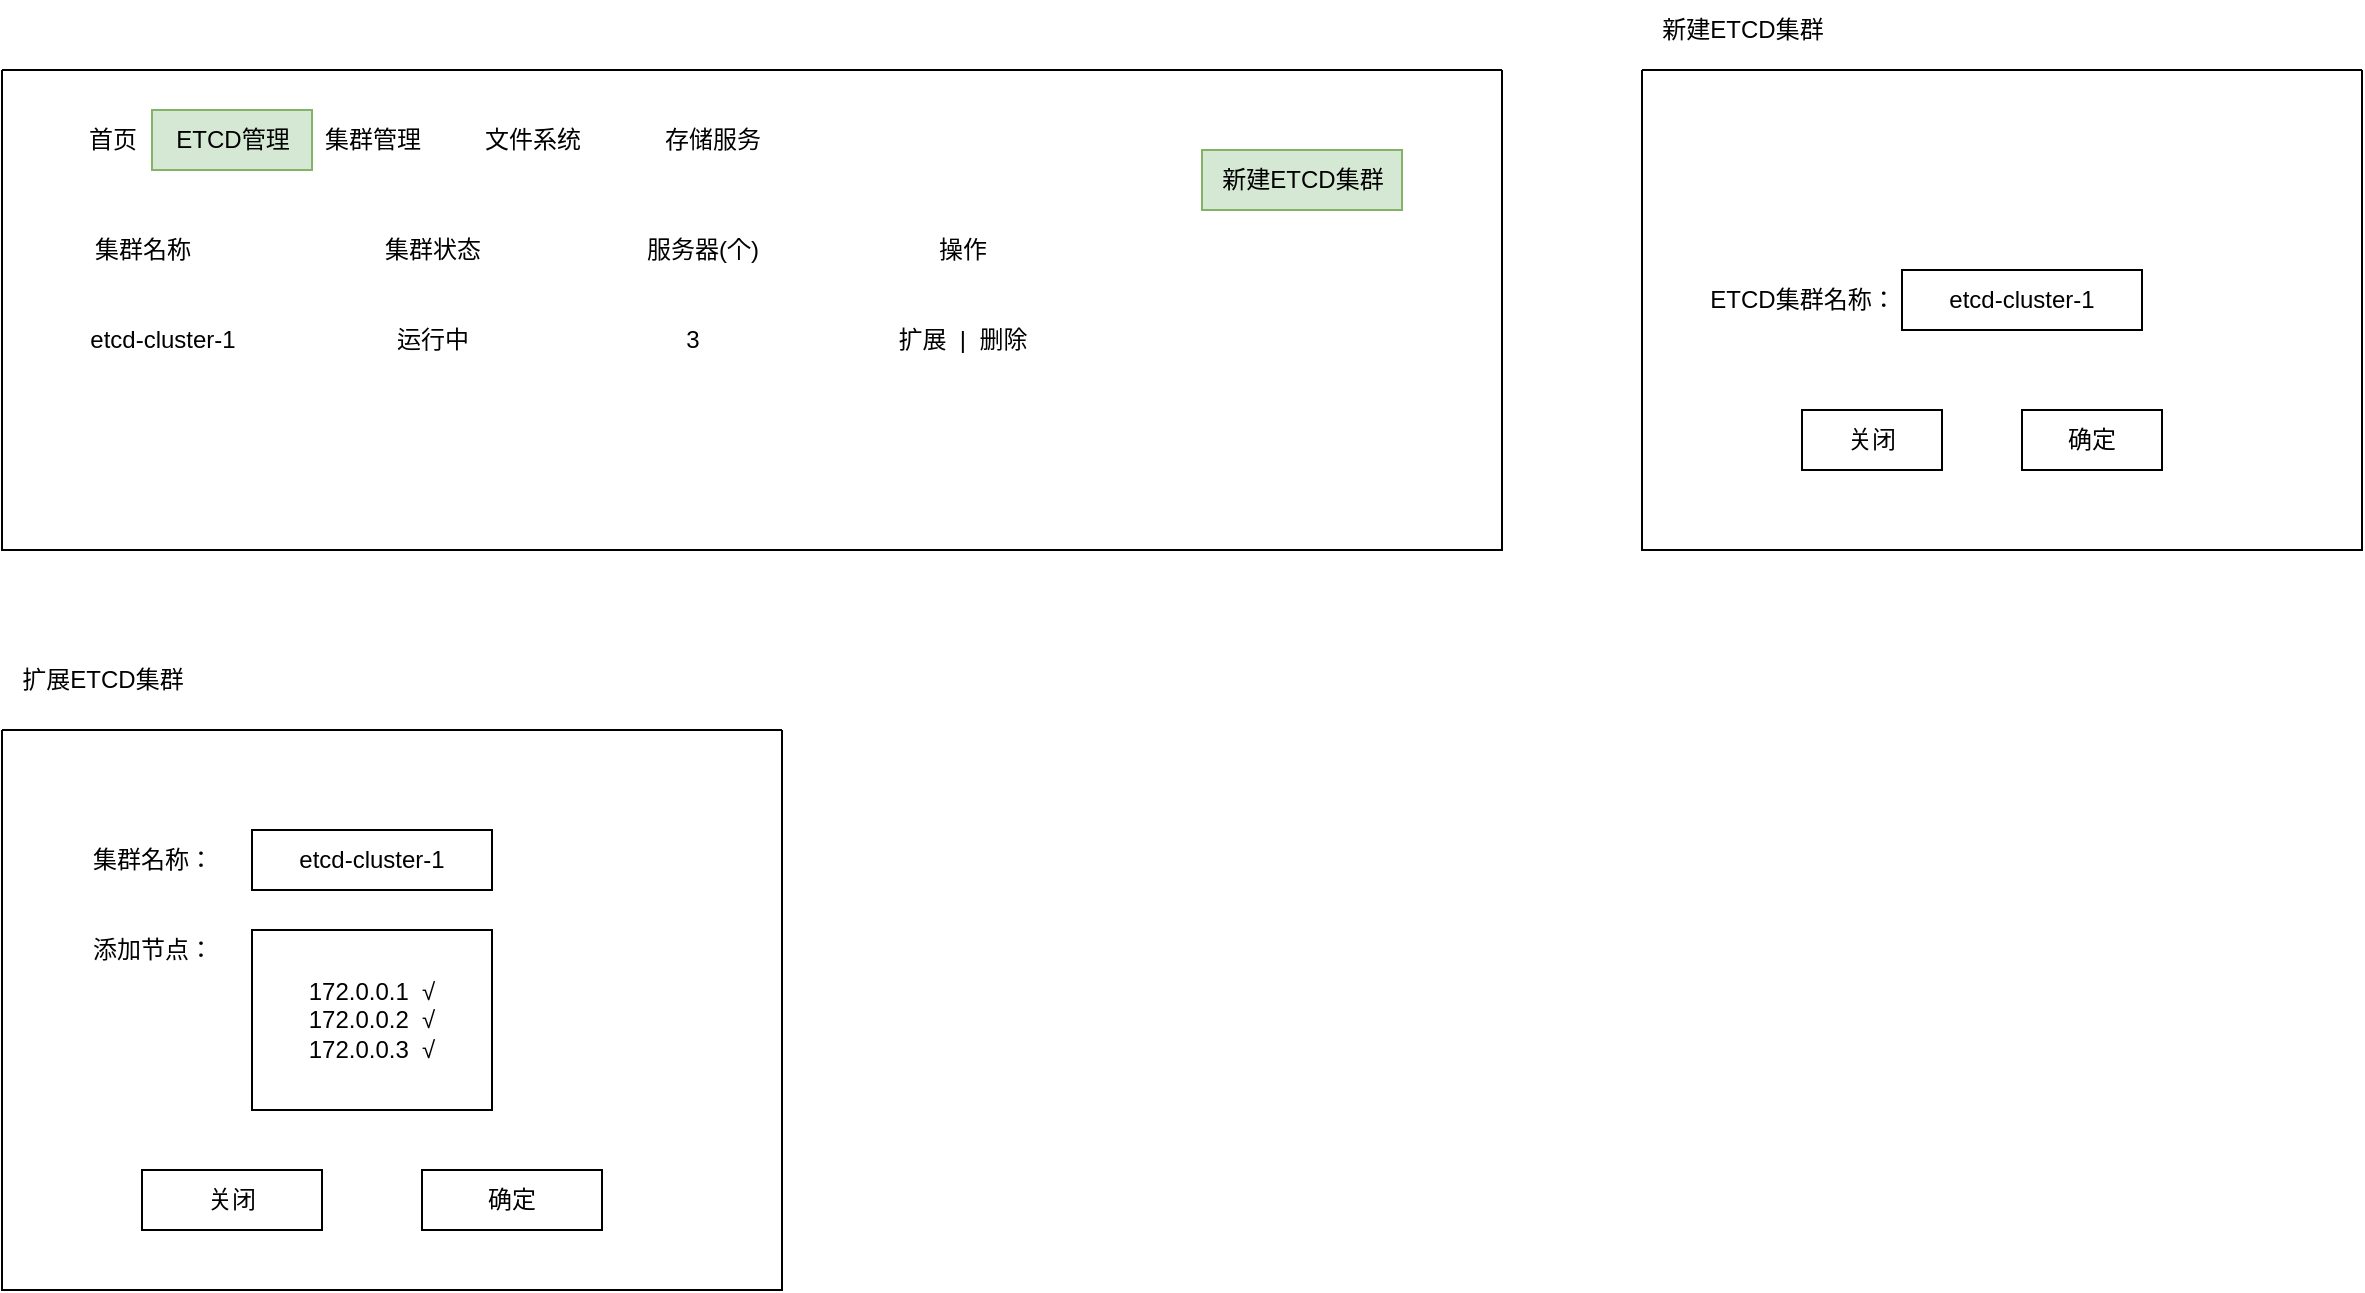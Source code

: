<mxfile version="20.5.3" type="github">
  <diagram id="0ozn_xqvC4fL78FhbusS" name="第 1 页">
    <mxGraphModel dx="1110" dy="1143" grid="1" gridSize="10" guides="1" tooltips="1" connect="1" arrows="1" fold="1" page="1" pageScale="1" pageWidth="1169" pageHeight="827" math="0" shadow="0">
      <root>
        <mxCell id="0" />
        <mxCell id="1" parent="0" />
        <mxCell id="nqdfyMP8T36QqYavoYLO-1" value="" style="swimlane;startSize=0;" vertex="1" parent="1">
          <mxGeometry x="60" y="50" width="750" height="240" as="geometry" />
        </mxCell>
        <mxCell id="nqdfyMP8T36QqYavoYLO-2" value="首页" style="text;html=1;align=center;verticalAlign=middle;resizable=0;points=[];autosize=1;strokeColor=none;fillColor=none;" vertex="1" parent="nqdfyMP8T36QqYavoYLO-1">
          <mxGeometry x="30" y="20" width="50" height="30" as="geometry" />
        </mxCell>
        <mxCell id="nqdfyMP8T36QqYavoYLO-3" value="集群管理" style="text;html=1;align=center;verticalAlign=middle;resizable=0;points=[];autosize=1;strokeColor=none;fillColor=none;" vertex="1" parent="nqdfyMP8T36QqYavoYLO-1">
          <mxGeometry x="150" y="20" width="70" height="30" as="geometry" />
        </mxCell>
        <mxCell id="nqdfyMP8T36QqYavoYLO-4" value="ETCD管理" style="text;html=1;align=center;verticalAlign=middle;resizable=0;points=[];autosize=1;strokeColor=#82b366;fillColor=#d5e8d4;" vertex="1" parent="nqdfyMP8T36QqYavoYLO-1">
          <mxGeometry x="75" y="20" width="80" height="30" as="geometry" />
        </mxCell>
        <mxCell id="nqdfyMP8T36QqYavoYLO-5" value="文件系统" style="text;html=1;align=center;verticalAlign=middle;resizable=0;points=[];autosize=1;strokeColor=none;fillColor=none;" vertex="1" parent="nqdfyMP8T36QqYavoYLO-1">
          <mxGeometry x="230" y="20" width="70" height="30" as="geometry" />
        </mxCell>
        <mxCell id="nqdfyMP8T36QqYavoYLO-6" value="存储服务" style="text;html=1;align=center;verticalAlign=middle;resizable=0;points=[];autosize=1;strokeColor=none;fillColor=none;" vertex="1" parent="nqdfyMP8T36QqYavoYLO-1">
          <mxGeometry x="320" y="20" width="70" height="30" as="geometry" />
        </mxCell>
        <mxCell id="nqdfyMP8T36QqYavoYLO-7" value="etcd-cluster-1" style="text;html=1;align=center;verticalAlign=middle;resizable=0;points=[];autosize=1;strokeColor=none;fillColor=none;" vertex="1" parent="nqdfyMP8T36QqYavoYLO-1">
          <mxGeometry x="30" y="120" width="100" height="30" as="geometry" />
        </mxCell>
        <mxCell id="nqdfyMP8T36QqYavoYLO-8" value="集群名称" style="text;html=1;align=center;verticalAlign=middle;resizable=0;points=[];autosize=1;strokeColor=none;fillColor=none;" vertex="1" parent="nqdfyMP8T36QqYavoYLO-1">
          <mxGeometry x="35" y="75" width="70" height="30" as="geometry" />
        </mxCell>
        <mxCell id="nqdfyMP8T36QqYavoYLO-9" value="集群状态" style="text;html=1;align=center;verticalAlign=middle;resizable=0;points=[];autosize=1;strokeColor=none;fillColor=none;" vertex="1" parent="nqdfyMP8T36QqYavoYLO-1">
          <mxGeometry x="180" y="75" width="70" height="30" as="geometry" />
        </mxCell>
        <mxCell id="nqdfyMP8T36QqYavoYLO-11" value="服务器(个)" style="text;html=1;align=center;verticalAlign=middle;resizable=0;points=[];autosize=1;strokeColor=none;fillColor=none;" vertex="1" parent="nqdfyMP8T36QqYavoYLO-1">
          <mxGeometry x="310" y="75" width="80" height="30" as="geometry" />
        </mxCell>
        <mxCell id="nqdfyMP8T36QqYavoYLO-14" value="扩展&amp;nbsp; |&amp;nbsp; 删除" style="text;html=1;align=center;verticalAlign=middle;resizable=0;points=[];autosize=1;strokeColor=none;fillColor=none;" vertex="1" parent="nqdfyMP8T36QqYavoYLO-1">
          <mxGeometry x="435" y="120" width="90" height="30" as="geometry" />
        </mxCell>
        <mxCell id="nqdfyMP8T36QqYavoYLO-10" value="运行中" style="text;html=1;align=center;verticalAlign=middle;resizable=0;points=[];autosize=1;strokeColor=none;fillColor=none;" vertex="1" parent="nqdfyMP8T36QqYavoYLO-1">
          <mxGeometry x="185" y="120" width="60" height="30" as="geometry" />
        </mxCell>
        <mxCell id="nqdfyMP8T36QqYavoYLO-12" value="3" style="text;html=1;align=center;verticalAlign=middle;resizable=0;points=[];autosize=1;strokeColor=none;fillColor=none;" vertex="1" parent="nqdfyMP8T36QqYavoYLO-1">
          <mxGeometry x="330" y="120" width="30" height="30" as="geometry" />
        </mxCell>
        <mxCell id="nqdfyMP8T36QqYavoYLO-16" value="新建ETCD集群" style="text;html=1;align=center;verticalAlign=middle;resizable=0;points=[];autosize=1;strokeColor=#82b366;fillColor=#d5e8d4;" vertex="1" parent="nqdfyMP8T36QqYavoYLO-1">
          <mxGeometry x="600" y="40" width="100" height="30" as="geometry" />
        </mxCell>
        <mxCell id="nqdfyMP8T36QqYavoYLO-13" value="操作" style="text;html=1;align=center;verticalAlign=middle;resizable=0;points=[];autosize=1;strokeColor=none;fillColor=none;" vertex="1" parent="1">
          <mxGeometry x="515" y="125" width="50" height="30" as="geometry" />
        </mxCell>
        <mxCell id="nqdfyMP8T36QqYavoYLO-15" value="" style="swimlane;startSize=0;" vertex="1" parent="1">
          <mxGeometry x="880" y="50" width="360" height="240" as="geometry" />
        </mxCell>
        <mxCell id="nqdfyMP8T36QqYavoYLO-18" value="ETCD集群名称：" style="text;html=1;align=center;verticalAlign=middle;resizable=0;points=[];autosize=1;strokeColor=none;fillColor=none;" vertex="1" parent="nqdfyMP8T36QqYavoYLO-15">
          <mxGeometry x="20" y="100" width="120" height="30" as="geometry" />
        </mxCell>
        <mxCell id="nqdfyMP8T36QqYavoYLO-19" value="etcd-cluster-1" style="rounded=0;whiteSpace=wrap;html=1;" vertex="1" parent="nqdfyMP8T36QqYavoYLO-15">
          <mxGeometry x="130" y="100" width="120" height="30" as="geometry" />
        </mxCell>
        <mxCell id="nqdfyMP8T36QqYavoYLO-20" value="关闭" style="rounded=0;whiteSpace=wrap;html=1;" vertex="1" parent="nqdfyMP8T36QqYavoYLO-15">
          <mxGeometry x="80" y="170" width="70" height="30" as="geometry" />
        </mxCell>
        <mxCell id="nqdfyMP8T36QqYavoYLO-21" value="确定" style="rounded=0;whiteSpace=wrap;html=1;" vertex="1" parent="nqdfyMP8T36QqYavoYLO-15">
          <mxGeometry x="190" y="170" width="70" height="30" as="geometry" />
        </mxCell>
        <mxCell id="nqdfyMP8T36QqYavoYLO-17" value="新建ETCD集群" style="text;html=1;align=center;verticalAlign=middle;resizable=0;points=[];autosize=1;strokeColor=none;fillColor=none;" vertex="1" parent="1">
          <mxGeometry x="880" y="15" width="100" height="30" as="geometry" />
        </mxCell>
        <mxCell id="nqdfyMP8T36QqYavoYLO-22" value="" style="swimlane;startSize=0;" vertex="1" parent="1">
          <mxGeometry x="60" y="380" width="390" height="280" as="geometry" />
        </mxCell>
        <mxCell id="nqdfyMP8T36QqYavoYLO-24" value="集群名称：" style="text;html=1;align=center;verticalAlign=middle;resizable=0;points=[];autosize=1;strokeColor=none;fillColor=none;" vertex="1" parent="nqdfyMP8T36QqYavoYLO-22">
          <mxGeometry x="35" y="50" width="80" height="30" as="geometry" />
        </mxCell>
        <mxCell id="nqdfyMP8T36QqYavoYLO-25" value="etcd-cluster-1" style="rounded=0;whiteSpace=wrap;html=1;" vertex="1" parent="nqdfyMP8T36QqYavoYLO-22">
          <mxGeometry x="125" y="50" width="120" height="30" as="geometry" />
        </mxCell>
        <mxCell id="nqdfyMP8T36QqYavoYLO-26" value="添加节点：" style="text;html=1;align=center;verticalAlign=middle;resizable=0;points=[];autosize=1;strokeColor=none;fillColor=none;" vertex="1" parent="nqdfyMP8T36QqYavoYLO-22">
          <mxGeometry x="35" y="95" width="80" height="30" as="geometry" />
        </mxCell>
        <mxCell id="nqdfyMP8T36QqYavoYLO-27" value="172.0.0.1&amp;nbsp; √&lt;br&gt;172.0.0.2&amp;nbsp; √&lt;br&gt;172.0.0.3&amp;nbsp; √" style="rounded=0;whiteSpace=wrap;html=1;" vertex="1" parent="nqdfyMP8T36QqYavoYLO-22">
          <mxGeometry x="125" y="100" width="120" height="90" as="geometry" />
        </mxCell>
        <mxCell id="nqdfyMP8T36QqYavoYLO-28" value="关闭" style="rounded=0;whiteSpace=wrap;html=1;" vertex="1" parent="nqdfyMP8T36QqYavoYLO-22">
          <mxGeometry x="70" y="220" width="90" height="30" as="geometry" />
        </mxCell>
        <mxCell id="nqdfyMP8T36QqYavoYLO-29" value="确定" style="rounded=0;whiteSpace=wrap;html=1;" vertex="1" parent="nqdfyMP8T36QqYavoYLO-22">
          <mxGeometry x="210" y="220" width="90" height="30" as="geometry" />
        </mxCell>
        <mxCell id="nqdfyMP8T36QqYavoYLO-23" value="扩展ETCD集群" style="text;html=1;align=center;verticalAlign=middle;resizable=0;points=[];autosize=1;strokeColor=none;fillColor=none;" vertex="1" parent="1">
          <mxGeometry x="60" y="340" width="100" height="30" as="geometry" />
        </mxCell>
      </root>
    </mxGraphModel>
  </diagram>
</mxfile>
